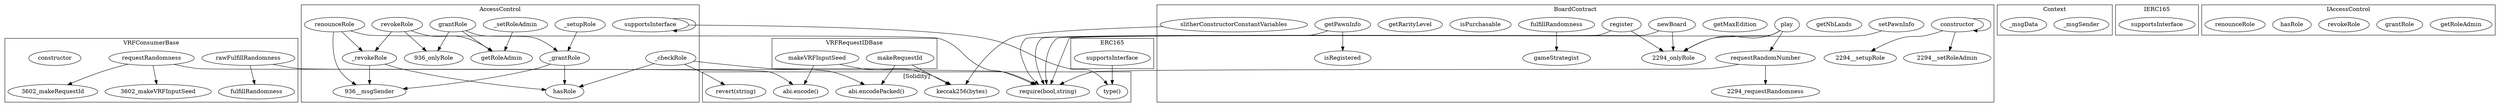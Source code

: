 strict digraph {
subgraph cluster_936_AccessControl {
label = "AccessControl"
"936_revokeRole" [label="revokeRole"]
"936__setupRole" [label="_setupRole"]
"936_supportsInterface" [label="supportsInterface"]
"936__checkRole" [label="_checkRole"]
"936__revokeRole" [label="_revokeRole"]
"936_hasRole" [label="hasRole"]
"936__setRoleAdmin" [label="_setRoleAdmin"]
"936_grantRole" [label="grantRole"]
"936__grantRole" [label="_grantRole"]
"936_getRoleAdmin" [label="getRoleAdmin"]
"936_renounceRole" [label="renounceRole"]
"936_grantRole" -> "936_getRoleAdmin"
"936_revokeRole" -> "936__revokeRole"
"936__revokeRole" -> "936__msgSender"
"936__setupRole" -> "936__grantRole"
"936__setRoleAdmin" -> "936_getRoleAdmin"
"936__grantRole" -> "936__msgSender"
"936_renounceRole" -> "936__msgSender"
"936_grantRole" -> "936_onlyRole"
"936_revokeRole" -> "936_getRoleAdmin"
"936__grantRole" -> "936_hasRole"
"936_grantRole" -> "936__grantRole"
"936_revokeRole" -> "936_onlyRole"
"936__revokeRole" -> "936_hasRole"
"936_supportsInterface" -> "936_supportsInterface"
"936_renounceRole" -> "936__revokeRole"
"936__checkRole" -> "936_hasRole"
}subgraph cluster_3602_VRFConsumerBase {
label = "VRFConsumerBase"
"3602_rawFulfillRandomness" [label="rawFulfillRandomness"]
"3602_requestRandomness" [label="requestRandomness"]
"3602_constructor" [label="constructor"]
"3602_fulfillRandomness" [label="fulfillRandomness"]
"3602_requestRandomness" -> "3602_makeRequestId"
"3602_requestRandomness" -> "3602_makeVRFInputSeed"
"3602_rawFulfillRandomness" -> "3602_fulfillRandomness"
}subgraph cluster_2389_Context {
label = "Context"
"2389__msgSender" [label="_msgSender"]
"2389__msgData" [label="_msgData"]
}subgraph cluster_2294_BoardContract {
label = "BoardContract"
"2294_constructor" [label="constructor"]
"2294_setPawnInfo" [label="setPawnInfo"]
"2294_gameStrategist" [label="gameStrategist"]
"2294_getNbLands" [label="getNbLands"]
"2294_register" [label="register"]
"2294_getMaxEdition" [label="getMaxEdition"]
"2294_play" [label="play"]
"2294_requestRandomNumber" [label="requestRandomNumber"]
"2294_fulfillRandomness" [label="fulfillRandomness"]
"2294_newBoard" [label="newBoard"]
"2294_isPurchasable" [label="isPurchasable"]
"2294_isRegistered" [label="isRegistered"]
"2294_getRarityLevel" [label="getRarityLevel"]
"2294_slitherConstructorConstantVariables" [label="slitherConstructorConstantVariables"]
"2294_getPawnInfo" [label="getPawnInfo"]
"2294_constructor" -> "2294_constructor"
"2294_register" -> "2294_onlyRole"
"2294_constructor" -> "2294__setupRole"
"2294_constructor" -> "2294__setRoleAdmin"
"2294_getPawnInfo" -> "2294_isRegistered"
"2294_newBoard" -> "2294_onlyRole"
"2294_setPawnInfo" -> "2294_onlyRole"
"2294_fulfillRandomness" -> "2294_gameStrategist"
"2294_play" -> "2294_requestRandomNumber"
"2294_play" -> "2294_onlyRole"
"2294_requestRandomNumber" -> "2294_requestRandomness"
}subgraph cluster_2616_ERC165 {
label = "ERC165"
"2616_supportsInterface" [label="supportsInterface"]
}subgraph cluster_4122_VRFRequestIDBase {
label = "VRFRequestIDBase"
"4122_makeVRFInputSeed" [label="makeVRFInputSeed"]
"4122_makeRequestId" [label="makeRequestId"]
}subgraph cluster_3614_IERC165 {
label = "IERC165"
"3614_supportsInterface" [label="supportsInterface"]
}subgraph cluster_2367_IAccessControl {
label = "IAccessControl"
"2367_getRoleAdmin" [label="getRoleAdmin"]
"2367_grantRole" [label="grantRole"]
"2367_revokeRole" [label="revokeRole"]
"2367_hasRole" [label="hasRole"]
"2367_renounceRole" [label="renounceRole"]
}subgraph cluster_solidity {
label = "[Solidity]"
"revert(string)" 
"abi.encodePacked()" 
"type()" 
"require(bool,string)" 
"abi.encode()" 
"keccak256(bytes)" 
"4122_makeVRFInputSeed" -> "keccak256(bytes)"
"936__checkRole" -> "revert(string)"
"936_supportsInterface" -> "type()"
"2294_newBoard" -> "require(bool,string)"
"4122_makeVRFInputSeed" -> "abi.encode()"
"2294_register" -> "require(bool,string)"
"2294_slitherConstructorConstantVariables" -> "keccak256(bytes)"
"3602_rawFulfillRandomness" -> "require(bool,string)"
"2294_play" -> "require(bool,string)"
"4122_makeRequestId" -> "keccak256(bytes)"
"2294_getPawnInfo" -> "require(bool,string)"
"936_renounceRole" -> "require(bool,string)"
"2616_supportsInterface" -> "type()"
"936__checkRole" -> "abi.encodePacked()"
"3602_requestRandomness" -> "abi.encode()"
"4122_makeRequestId" -> "abi.encodePacked()"
"2294_requestRandomNumber" -> "require(bool,string)"
}
}